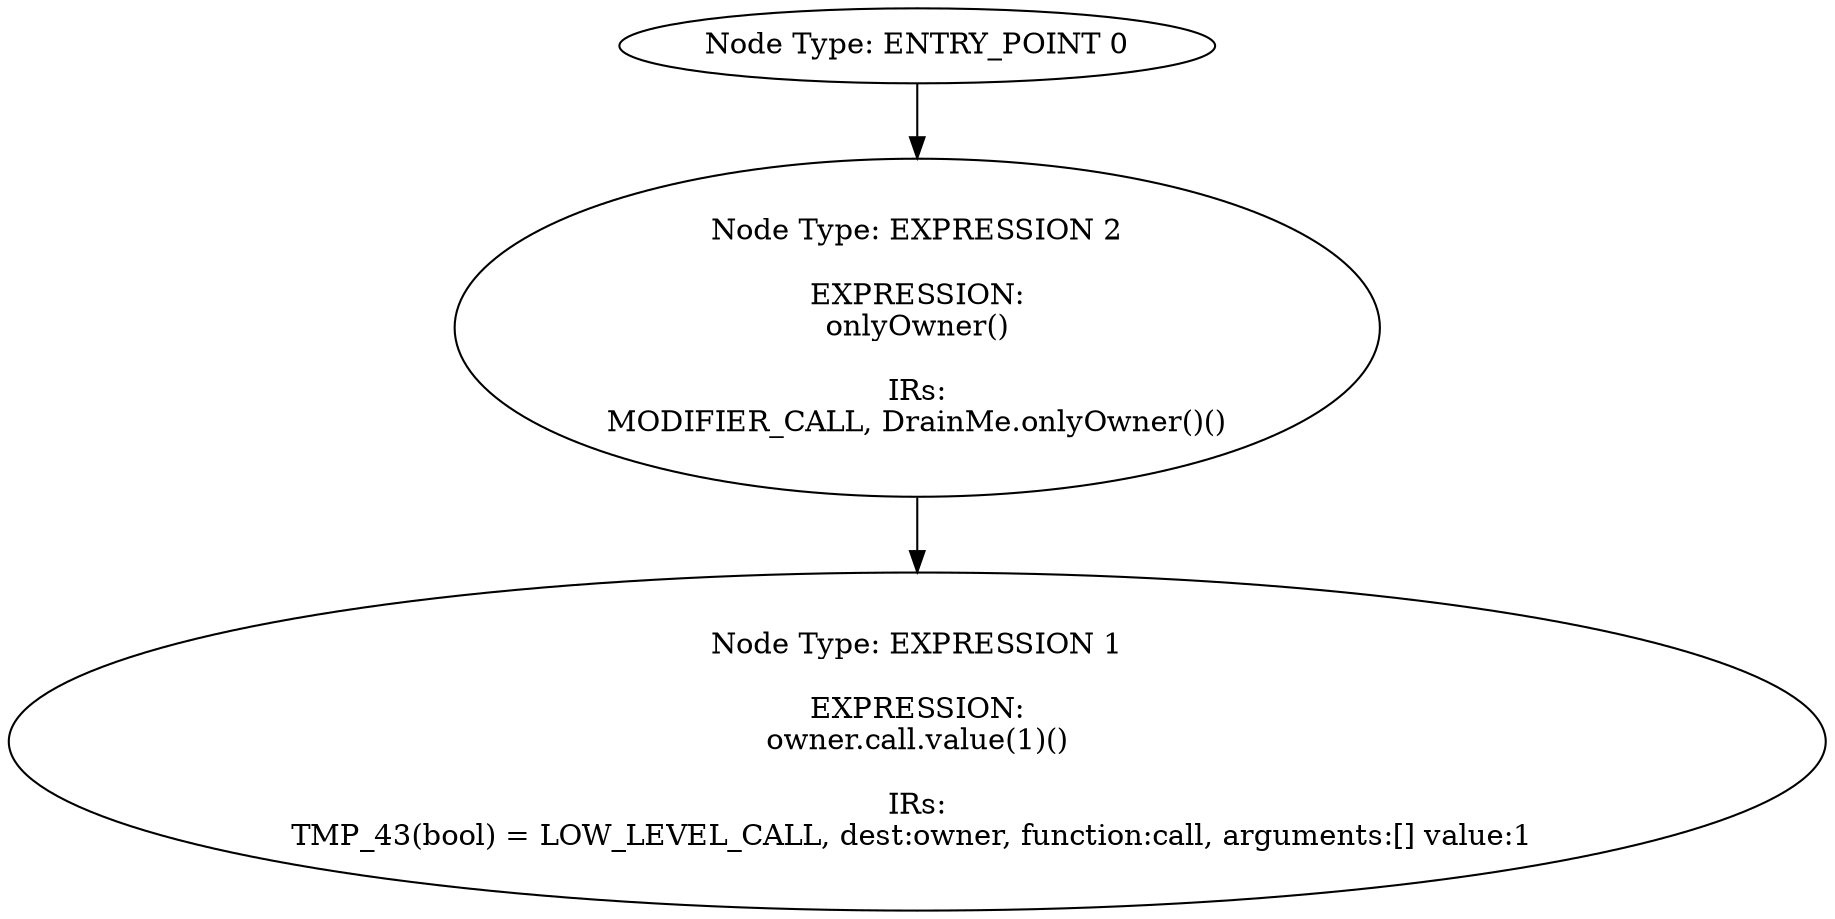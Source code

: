 digraph{
0[label="Node Type: ENTRY_POINT 0
"];
0->2;
1[label="Node Type: EXPRESSION 1

EXPRESSION:
owner.call.value(1)()

IRs:
TMP_43(bool) = LOW_LEVEL_CALL, dest:owner, function:call, arguments:[] value:1 "];
2[label="Node Type: EXPRESSION 2

EXPRESSION:
onlyOwner()

IRs:
MODIFIER_CALL, DrainMe.onlyOwner()()"];
2->1;
}
